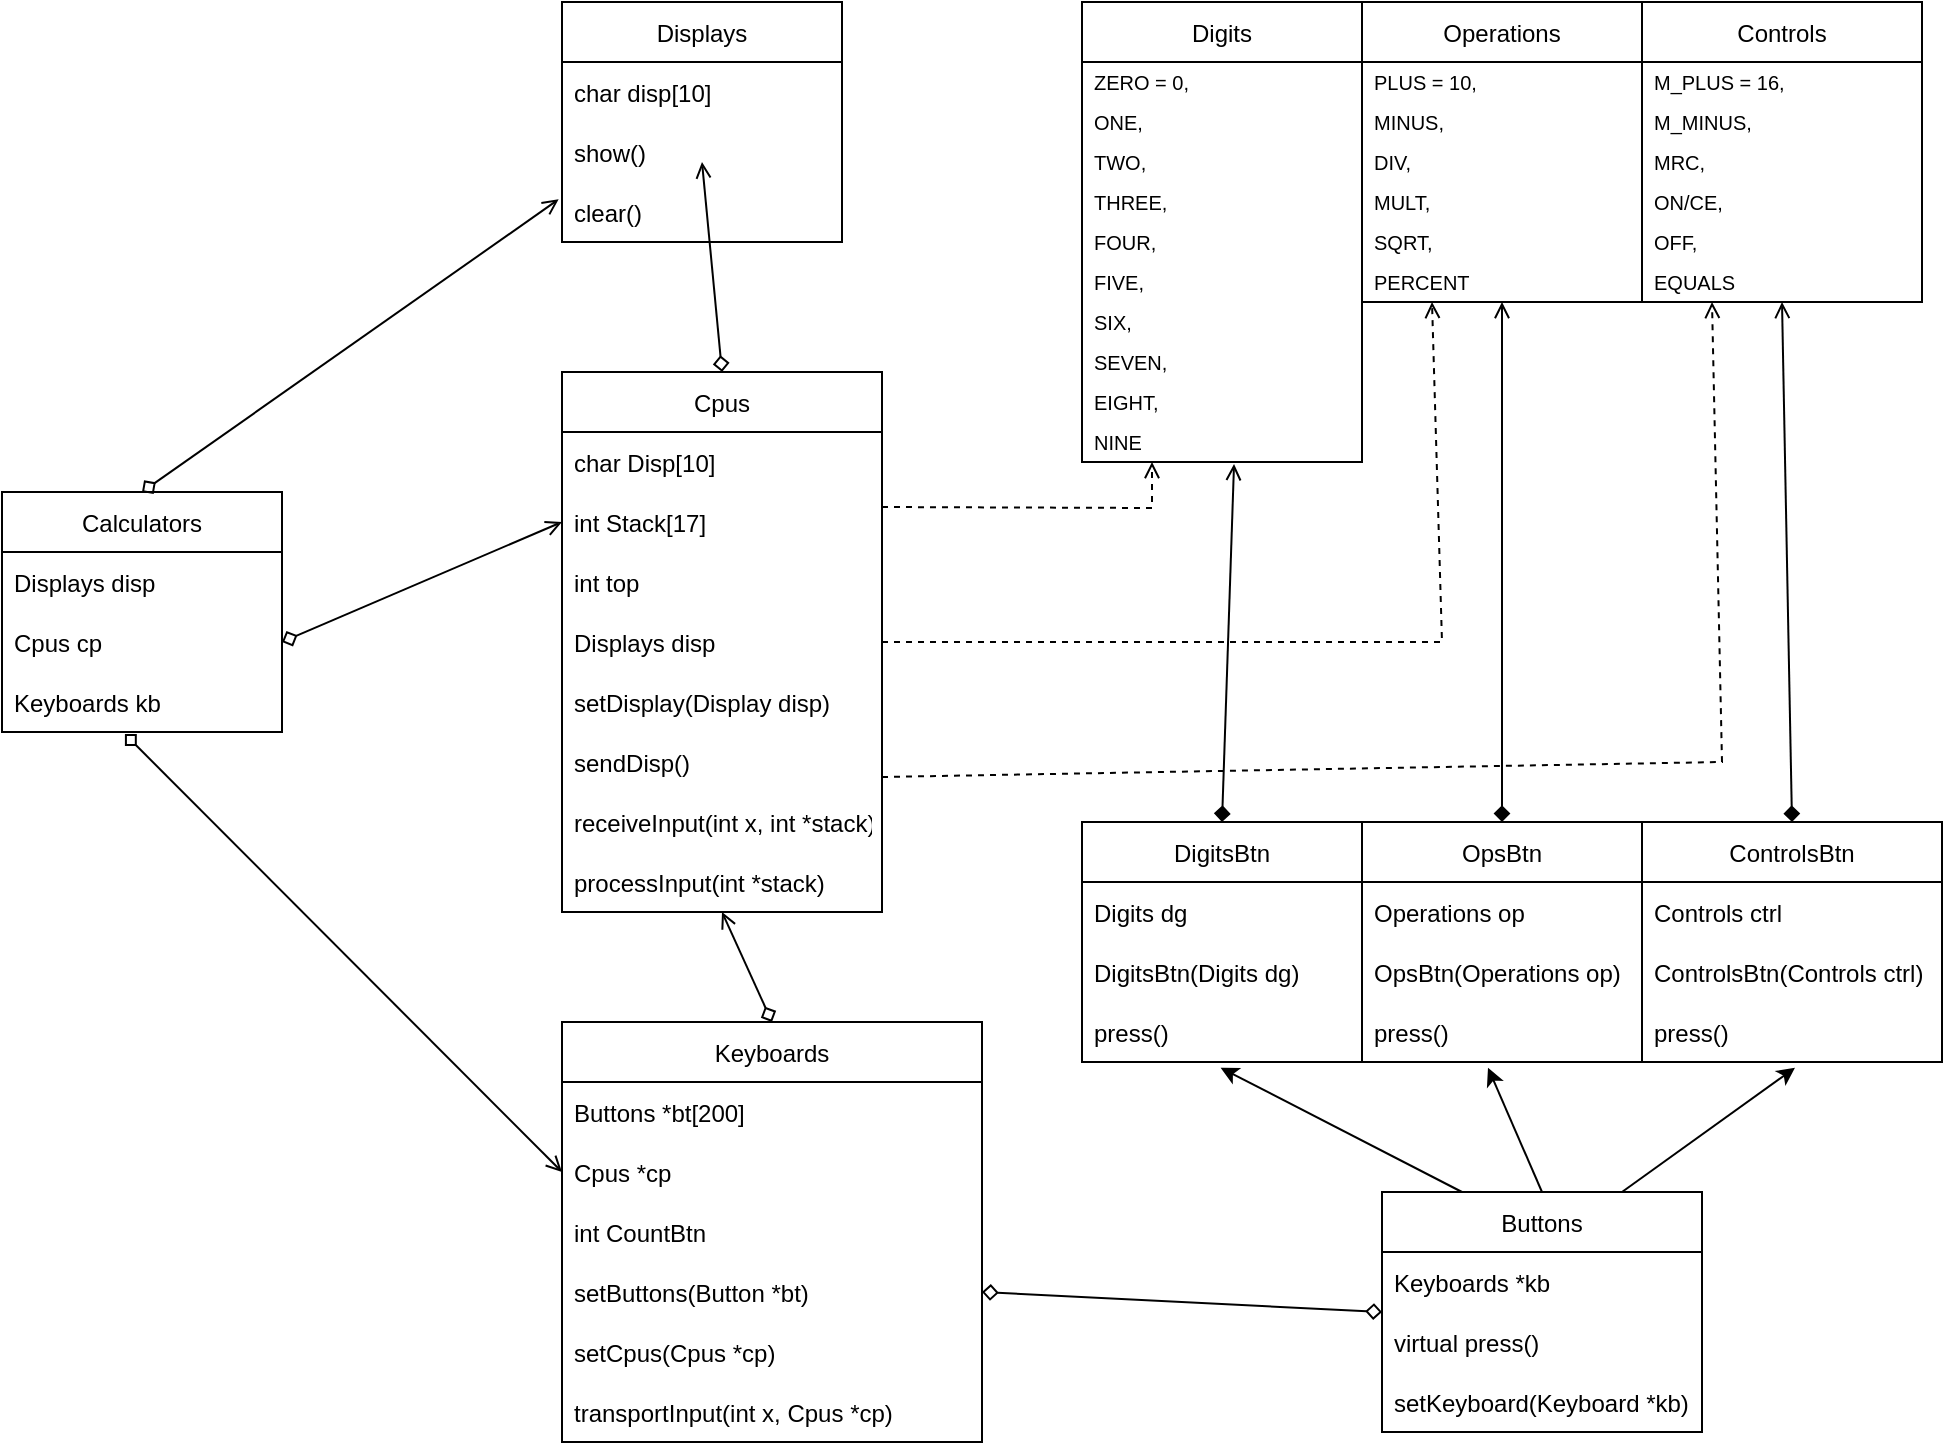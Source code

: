 <mxfile version="17.4.0" type="github">
  <diagram id="N7P-d8ys1Z3ynuPxni_u" name="Page-1">
    <mxGraphModel dx="1422" dy="698" grid="1" gridSize="10" guides="1" tooltips="1" connect="1" arrows="1" fold="1" page="1" pageScale="1" pageWidth="1100" pageHeight="850" math="0" shadow="0">
      <root>
        <mxCell id="0" />
        <mxCell id="1" parent="0" />
        <mxCell id="kSx1AaX-8GTqj39W6Hqu-1" value="Keyboards" style="swimlane;fontStyle=0;childLayout=stackLayout;horizontal=1;startSize=30;horizontalStack=0;resizeParent=1;resizeParentMax=0;resizeLast=0;collapsible=1;marginBottom=0;" parent="1" vertex="1">
          <mxGeometry x="410" y="630" width="210" height="210" as="geometry">
            <mxRectangle x="410" y="630" width="90" height="30" as="alternateBounds" />
          </mxGeometry>
        </mxCell>
        <mxCell id="kSx1AaX-8GTqj39W6Hqu-2" value="Buttons *bt[200]" style="text;strokeColor=none;fillColor=none;align=left;verticalAlign=middle;spacingLeft=4;spacingRight=4;overflow=hidden;points=[[0,0.5],[1,0.5]];portConstraint=eastwest;rotatable=0;" parent="kSx1AaX-8GTqj39W6Hqu-1" vertex="1">
          <mxGeometry y="30" width="210" height="30" as="geometry" />
        </mxCell>
        <mxCell id="kSx1AaX-8GTqj39W6Hqu-3" value="Cpus *cp" style="text;strokeColor=none;fillColor=none;align=left;verticalAlign=middle;spacingLeft=4;spacingRight=4;overflow=hidden;points=[[0,0.5],[1,0.5]];portConstraint=eastwest;rotatable=0;" parent="kSx1AaX-8GTqj39W6Hqu-1" vertex="1">
          <mxGeometry y="60" width="210" height="30" as="geometry" />
        </mxCell>
        <mxCell id="kSx1AaX-8GTqj39W6Hqu-112" value="int CountBtn" style="text;strokeColor=none;fillColor=none;align=left;verticalAlign=middle;spacingLeft=4;spacingRight=4;overflow=hidden;points=[[0,0.5],[1,0.5]];portConstraint=eastwest;rotatable=0;" parent="kSx1AaX-8GTqj39W6Hqu-1" vertex="1">
          <mxGeometry y="90" width="210" height="30" as="geometry" />
        </mxCell>
        <mxCell id="kSx1AaX-8GTqj39W6Hqu-111" value="setButtons(Button *bt)" style="text;strokeColor=none;fillColor=none;align=left;verticalAlign=middle;spacingLeft=4;spacingRight=4;overflow=hidden;points=[[0,0.5],[1,0.5]];portConstraint=eastwest;rotatable=0;" parent="kSx1AaX-8GTqj39W6Hqu-1" vertex="1">
          <mxGeometry y="120" width="210" height="30" as="geometry" />
        </mxCell>
        <mxCell id="Q_cMGbu3-43dBNwL4J52-5" value="setCpus(Cpus *cp)" style="text;strokeColor=none;fillColor=none;align=left;verticalAlign=middle;spacingLeft=4;spacingRight=4;overflow=hidden;points=[[0,0.5],[1,0.5]];portConstraint=eastwest;rotatable=0;" vertex="1" parent="kSx1AaX-8GTqj39W6Hqu-1">
          <mxGeometry y="150" width="210" height="30" as="geometry" />
        </mxCell>
        <mxCell id="kSx1AaX-8GTqj39W6Hqu-4" value="transportInput(int x, Cpus *cp)" style="text;strokeColor=none;fillColor=none;align=left;verticalAlign=middle;spacingLeft=4;spacingRight=4;overflow=hidden;points=[[0,0.5],[1,0.5]];portConstraint=eastwest;rotatable=0;" parent="kSx1AaX-8GTqj39W6Hqu-1" vertex="1">
          <mxGeometry y="180" width="210" height="30" as="geometry" />
        </mxCell>
        <mxCell id="kSx1AaX-8GTqj39W6Hqu-5" value="Buttons" style="swimlane;fontStyle=0;childLayout=stackLayout;horizontal=1;startSize=30;horizontalStack=0;resizeParent=1;resizeParentMax=0;resizeLast=0;collapsible=1;marginBottom=0;" parent="1" vertex="1">
          <mxGeometry x="820" y="715" width="160" height="120" as="geometry">
            <mxRectangle x="820" y="715" width="70" height="30" as="alternateBounds" />
          </mxGeometry>
        </mxCell>
        <mxCell id="kSx1AaX-8GTqj39W6Hqu-6" value="Keyboards *kb" style="text;strokeColor=none;fillColor=none;align=left;verticalAlign=middle;spacingLeft=4;spacingRight=4;overflow=hidden;points=[[0,0.5],[1,0.5]];portConstraint=eastwest;rotatable=0;" parent="kSx1AaX-8GTqj39W6Hqu-5" vertex="1">
          <mxGeometry y="30" width="160" height="30" as="geometry" />
        </mxCell>
        <mxCell id="kSx1AaX-8GTqj39W6Hqu-109" value="virtual press()" style="text;strokeColor=none;fillColor=none;align=left;verticalAlign=middle;spacingLeft=4;spacingRight=4;overflow=hidden;points=[[0,0.5],[1,0.5]];portConstraint=eastwest;rotatable=0;" parent="kSx1AaX-8GTqj39W6Hqu-5" vertex="1">
          <mxGeometry y="60" width="160" height="30" as="geometry" />
        </mxCell>
        <mxCell id="kSx1AaX-8GTqj39W6Hqu-108" value="setKeyboard(Keyboard *kb)" style="text;strokeColor=none;fillColor=none;align=left;verticalAlign=middle;spacingLeft=4;spacingRight=4;overflow=hidden;points=[[0,0.5],[1,0.5]];portConstraint=eastwest;rotatable=0;" parent="kSx1AaX-8GTqj39W6Hqu-5" vertex="1">
          <mxGeometry y="90" width="160" height="30" as="geometry" />
        </mxCell>
        <mxCell id="kSx1AaX-8GTqj39W6Hqu-9" value="Displays" style="swimlane;fontStyle=0;childLayout=stackLayout;horizontal=1;startSize=30;horizontalStack=0;resizeParent=1;resizeParentMax=0;resizeLast=0;collapsible=1;marginBottom=0;" parent="1" vertex="1">
          <mxGeometry x="410" y="120" width="140" height="120" as="geometry">
            <mxRectangle x="410" y="120" width="80" height="30" as="alternateBounds" />
          </mxGeometry>
        </mxCell>
        <mxCell id="Q_cMGbu3-43dBNwL4J52-3" value="char disp[10]" style="text;strokeColor=none;fillColor=none;align=left;verticalAlign=middle;spacingLeft=4;spacingRight=4;overflow=hidden;points=[[0,0.5],[1,0.5]];portConstraint=eastwest;rotatable=0;" vertex="1" parent="kSx1AaX-8GTqj39W6Hqu-9">
          <mxGeometry y="30" width="140" height="30" as="geometry" />
        </mxCell>
        <mxCell id="kSx1AaX-8GTqj39W6Hqu-10" value="show()" style="text;strokeColor=none;fillColor=none;align=left;verticalAlign=middle;spacingLeft=4;spacingRight=4;overflow=hidden;points=[[0,0.5],[1,0.5]];portConstraint=eastwest;rotatable=0;" parent="kSx1AaX-8GTqj39W6Hqu-9" vertex="1">
          <mxGeometry y="60" width="140" height="30" as="geometry" />
        </mxCell>
        <mxCell id="kSx1AaX-8GTqj39W6Hqu-11" value="clear()" style="text;strokeColor=none;fillColor=none;align=left;verticalAlign=middle;spacingLeft=4;spacingRight=4;overflow=hidden;points=[[0,0.5],[1,0.5]];portConstraint=eastwest;rotatable=0;" parent="kSx1AaX-8GTqj39W6Hqu-9" vertex="1">
          <mxGeometry y="90" width="140" height="30" as="geometry" />
        </mxCell>
        <mxCell id="kSx1AaX-8GTqj39W6Hqu-13" value="Calculators" style="swimlane;fontStyle=0;childLayout=stackLayout;horizontal=1;startSize=30;horizontalStack=0;resizeParent=1;resizeParentMax=0;resizeLast=0;collapsible=1;marginBottom=0;" parent="1" vertex="1">
          <mxGeometry x="130" y="365" width="140" height="120" as="geometry">
            <mxRectangle x="130" y="365" width="90" height="30" as="alternateBounds" />
          </mxGeometry>
        </mxCell>
        <mxCell id="kSx1AaX-8GTqj39W6Hqu-14" value="Displays disp" style="text;strokeColor=none;fillColor=none;align=left;verticalAlign=middle;spacingLeft=4;spacingRight=4;overflow=hidden;points=[[0,0.5],[1,0.5]];portConstraint=eastwest;rotatable=0;" parent="kSx1AaX-8GTqj39W6Hqu-13" vertex="1">
          <mxGeometry y="30" width="140" height="30" as="geometry" />
        </mxCell>
        <mxCell id="kSx1AaX-8GTqj39W6Hqu-15" value="Cpus cp" style="text;strokeColor=none;fillColor=none;align=left;verticalAlign=middle;spacingLeft=4;spacingRight=4;overflow=hidden;points=[[0,0.5],[1,0.5]];portConstraint=eastwest;rotatable=0;" parent="kSx1AaX-8GTqj39W6Hqu-13" vertex="1">
          <mxGeometry y="60" width="140" height="30" as="geometry" />
        </mxCell>
        <mxCell id="kSx1AaX-8GTqj39W6Hqu-16" value="Keyboards kb" style="text;strokeColor=none;fillColor=none;align=left;verticalAlign=middle;spacingLeft=4;spacingRight=4;overflow=hidden;points=[[0,0.5],[1,0.5]];portConstraint=eastwest;rotatable=0;" parent="kSx1AaX-8GTqj39W6Hqu-13" vertex="1">
          <mxGeometry y="90" width="140" height="30" as="geometry" />
        </mxCell>
        <mxCell id="kSx1AaX-8GTqj39W6Hqu-17" value="Cpus" style="swimlane;fontStyle=0;childLayout=stackLayout;horizontal=1;startSize=30;horizontalStack=0;resizeParent=1;resizeParentMax=0;resizeLast=0;collapsible=1;marginBottom=0;" parent="1" vertex="1">
          <mxGeometry x="410" y="305" width="160" height="270" as="geometry">
            <mxRectangle x="410" y="305" width="60" height="30" as="alternateBounds" />
          </mxGeometry>
        </mxCell>
        <mxCell id="kSx1AaX-8GTqj39W6Hqu-18" value="char Disp[10]" style="text;strokeColor=none;fillColor=none;align=left;verticalAlign=middle;spacingLeft=4;spacingRight=4;overflow=hidden;points=[[0,0.5],[1,0.5]];portConstraint=eastwest;rotatable=0;" parent="kSx1AaX-8GTqj39W6Hqu-17" vertex="1">
          <mxGeometry y="30" width="160" height="30" as="geometry" />
        </mxCell>
        <mxCell id="kSx1AaX-8GTqj39W6Hqu-19" value="int Stack[17]" style="text;strokeColor=none;fillColor=none;align=left;verticalAlign=middle;spacingLeft=4;spacingRight=4;overflow=hidden;points=[[0,0.5],[1,0.5]];portConstraint=eastwest;rotatable=0;" parent="kSx1AaX-8GTqj39W6Hqu-17" vertex="1">
          <mxGeometry y="60" width="160" height="30" as="geometry" />
        </mxCell>
        <mxCell id="Q_cMGbu3-43dBNwL4J52-8" value="int top" style="text;strokeColor=none;fillColor=none;align=left;verticalAlign=middle;spacingLeft=4;spacingRight=4;overflow=hidden;points=[[0,0.5],[1,0.5]];portConstraint=eastwest;rotatable=0;" vertex="1" parent="kSx1AaX-8GTqj39W6Hqu-17">
          <mxGeometry y="90" width="160" height="30" as="geometry" />
        </mxCell>
        <mxCell id="kSx1AaX-8GTqj39W6Hqu-20" value="Displays disp" style="text;strokeColor=none;fillColor=none;align=left;verticalAlign=middle;spacingLeft=4;spacingRight=4;overflow=hidden;points=[[0,0.5],[1,0.5]];portConstraint=eastwest;rotatable=0;" parent="kSx1AaX-8GTqj39W6Hqu-17" vertex="1">
          <mxGeometry y="120" width="160" height="30" as="geometry" />
        </mxCell>
        <mxCell id="Q_cMGbu3-43dBNwL4J52-1" value="setDisplay(Display disp)" style="text;strokeColor=none;fillColor=none;align=left;verticalAlign=middle;spacingLeft=4;spacingRight=4;overflow=hidden;points=[[0,0.5],[1,0.5]];portConstraint=eastwest;rotatable=0;" vertex="1" parent="kSx1AaX-8GTqj39W6Hqu-17">
          <mxGeometry y="150" width="160" height="30" as="geometry" />
        </mxCell>
        <mxCell id="Q_cMGbu3-43dBNwL4J52-6" value="sendDisp()" style="text;strokeColor=none;fillColor=none;align=left;verticalAlign=middle;spacingLeft=4;spacingRight=4;overflow=hidden;points=[[0,0.5],[1,0.5]];portConstraint=eastwest;rotatable=0;" vertex="1" parent="kSx1AaX-8GTqj39W6Hqu-17">
          <mxGeometry y="180" width="160" height="30" as="geometry" />
        </mxCell>
        <mxCell id="Q_cMGbu3-43dBNwL4J52-2" value="receiveInput(int x, int *stack)" style="text;strokeColor=none;fillColor=none;align=left;verticalAlign=middle;spacingLeft=4;spacingRight=4;overflow=hidden;points=[[0,0.5],[1,0.5]];portConstraint=eastwest;rotatable=0;" vertex="1" parent="kSx1AaX-8GTqj39W6Hqu-17">
          <mxGeometry y="210" width="160" height="30" as="geometry" />
        </mxCell>
        <mxCell id="Q_cMGbu3-43dBNwL4J52-7" value="processInput(int *stack)" style="text;strokeColor=none;fillColor=none;align=left;verticalAlign=middle;spacingLeft=4;spacingRight=4;overflow=hidden;points=[[0,0.5],[1,0.5]];portConstraint=eastwest;rotatable=0;" vertex="1" parent="kSx1AaX-8GTqj39W6Hqu-17">
          <mxGeometry y="240" width="160" height="30" as="geometry" />
        </mxCell>
        <mxCell id="kSx1AaX-8GTqj39W6Hqu-21" value="ControlsBtn" style="swimlane;fontStyle=0;childLayout=stackLayout;horizontal=1;startSize=30;horizontalStack=0;resizeParent=1;resizeParentMax=0;resizeLast=0;collapsible=1;marginBottom=0;" parent="1" vertex="1">
          <mxGeometry x="950" y="530" width="150" height="120" as="geometry">
            <mxRectangle x="950" y="530" width="100" height="30" as="alternateBounds" />
          </mxGeometry>
        </mxCell>
        <mxCell id="kSx1AaX-8GTqj39W6Hqu-22" value="Controls ctrl" style="text;strokeColor=none;fillColor=none;align=left;verticalAlign=middle;spacingLeft=4;spacingRight=4;overflow=hidden;points=[[0,0.5],[1,0.5]];portConstraint=eastwest;rotatable=0;" parent="kSx1AaX-8GTqj39W6Hqu-21" vertex="1">
          <mxGeometry y="30" width="150" height="30" as="geometry" />
        </mxCell>
        <mxCell id="kSx1AaX-8GTqj39W6Hqu-23" value="ControlsBtn(Controls ctrl)" style="text;strokeColor=none;fillColor=none;align=left;verticalAlign=middle;spacingLeft=4;spacingRight=4;overflow=hidden;points=[[0,0.5],[1,0.5]];portConstraint=eastwest;rotatable=0;" parent="kSx1AaX-8GTqj39W6Hqu-21" vertex="1">
          <mxGeometry y="60" width="150" height="30" as="geometry" />
        </mxCell>
        <mxCell id="kSx1AaX-8GTqj39W6Hqu-24" value="press()" style="text;strokeColor=none;fillColor=none;align=left;verticalAlign=middle;spacingLeft=4;spacingRight=4;overflow=hidden;points=[[0,0.5],[1,0.5]];portConstraint=eastwest;rotatable=0;" parent="kSx1AaX-8GTqj39W6Hqu-21" vertex="1">
          <mxGeometry y="90" width="150" height="30" as="geometry" />
        </mxCell>
        <mxCell id="kSx1AaX-8GTqj39W6Hqu-25" value="OpsBtn" style="swimlane;fontStyle=0;childLayout=stackLayout;horizontal=1;startSize=30;horizontalStack=0;resizeParent=1;resizeParentMax=0;resizeLast=0;collapsible=1;marginBottom=0;" parent="1" vertex="1">
          <mxGeometry x="810" y="530" width="140" height="120" as="geometry">
            <mxRectangle x="810" y="530" width="70" height="30" as="alternateBounds" />
          </mxGeometry>
        </mxCell>
        <mxCell id="kSx1AaX-8GTqj39W6Hqu-26" value="Operations op" style="text;strokeColor=none;fillColor=none;align=left;verticalAlign=middle;spacingLeft=4;spacingRight=4;overflow=hidden;points=[[0,0.5],[1,0.5]];portConstraint=eastwest;rotatable=0;" parent="kSx1AaX-8GTqj39W6Hqu-25" vertex="1">
          <mxGeometry y="30" width="140" height="30" as="geometry" />
        </mxCell>
        <mxCell id="kSx1AaX-8GTqj39W6Hqu-27" value="OpsBtn(Operations op)" style="text;strokeColor=none;fillColor=none;align=left;verticalAlign=middle;spacingLeft=4;spacingRight=4;overflow=hidden;points=[[0,0.5],[1,0.5]];portConstraint=eastwest;rotatable=0;" parent="kSx1AaX-8GTqj39W6Hqu-25" vertex="1">
          <mxGeometry y="60" width="140" height="30" as="geometry" />
        </mxCell>
        <mxCell id="kSx1AaX-8GTqj39W6Hqu-28" value="press()" style="text;strokeColor=none;fillColor=none;align=left;verticalAlign=middle;spacingLeft=4;spacingRight=4;overflow=hidden;points=[[0,0.5],[1,0.5]];portConstraint=eastwest;rotatable=0;" parent="kSx1AaX-8GTqj39W6Hqu-25" vertex="1">
          <mxGeometry y="90" width="140" height="30" as="geometry" />
        </mxCell>
        <mxCell id="kSx1AaX-8GTqj39W6Hqu-29" value="DigitsBtn" style="swimlane;fontStyle=0;childLayout=stackLayout;horizontal=1;startSize=30;horizontalStack=0;resizeParent=1;resizeParentMax=0;resizeLast=0;collapsible=1;marginBottom=0;" parent="1" vertex="1">
          <mxGeometry x="670" y="530" width="140" height="120" as="geometry">
            <mxRectangle x="670" y="530" width="80" height="30" as="alternateBounds" />
          </mxGeometry>
        </mxCell>
        <mxCell id="kSx1AaX-8GTqj39W6Hqu-30" value="Digits dg" style="text;strokeColor=none;fillColor=none;align=left;verticalAlign=middle;spacingLeft=4;spacingRight=4;overflow=hidden;points=[[0,0.5],[1,0.5]];portConstraint=eastwest;rotatable=0;" parent="kSx1AaX-8GTqj39W6Hqu-29" vertex="1">
          <mxGeometry y="30" width="140" height="30" as="geometry" />
        </mxCell>
        <mxCell id="kSx1AaX-8GTqj39W6Hqu-31" value="DigitsBtn(Digits dg)" style="text;strokeColor=none;fillColor=none;align=left;verticalAlign=middle;spacingLeft=4;spacingRight=4;overflow=hidden;points=[[0,0.5],[1,0.5]];portConstraint=eastwest;rotatable=0;" parent="kSx1AaX-8GTqj39W6Hqu-29" vertex="1">
          <mxGeometry y="60" width="140" height="30" as="geometry" />
        </mxCell>
        <mxCell id="kSx1AaX-8GTqj39W6Hqu-32" value="press()" style="text;strokeColor=none;fillColor=none;align=left;verticalAlign=middle;spacingLeft=4;spacingRight=4;overflow=hidden;points=[[0,0.5],[1,0.5]];portConstraint=eastwest;rotatable=0;" parent="kSx1AaX-8GTqj39W6Hqu-29" vertex="1">
          <mxGeometry y="90" width="140" height="30" as="geometry" />
        </mxCell>
        <mxCell id="kSx1AaX-8GTqj39W6Hqu-37" value="Operations" style="swimlane;fontStyle=0;childLayout=stackLayout;horizontal=1;startSize=30;horizontalStack=0;resizeParent=1;resizeParentMax=0;resizeLast=0;collapsible=1;marginBottom=0;" parent="1" vertex="1">
          <mxGeometry x="810" y="120" width="140" height="150" as="geometry">
            <mxRectangle x="810" y="120" width="90" height="30" as="alternateBounds" />
          </mxGeometry>
        </mxCell>
        <mxCell id="kSx1AaX-8GTqj39W6Hqu-38" value="PLUS = 10," style="text;strokeColor=none;fillColor=none;align=left;verticalAlign=middle;spacingLeft=4;spacingRight=4;overflow=hidden;points=[[0,0.5],[1,0.5]];portConstraint=eastwest;rotatable=0;fontSize=10;" parent="kSx1AaX-8GTqj39W6Hqu-37" vertex="1">
          <mxGeometry y="30" width="140" height="20" as="geometry" />
        </mxCell>
        <mxCell id="kSx1AaX-8GTqj39W6Hqu-89" value="MINUS," style="text;strokeColor=none;fillColor=none;align=left;verticalAlign=middle;spacingLeft=4;spacingRight=4;overflow=hidden;points=[[0,0.5],[1,0.5]];portConstraint=eastwest;rotatable=0;fontSize=10;" parent="kSx1AaX-8GTqj39W6Hqu-37" vertex="1">
          <mxGeometry y="50" width="140" height="20" as="geometry" />
        </mxCell>
        <mxCell id="kSx1AaX-8GTqj39W6Hqu-88" value="DIV," style="text;strokeColor=none;fillColor=none;align=left;verticalAlign=middle;spacingLeft=4;spacingRight=4;overflow=hidden;points=[[0,0.5],[1,0.5]];portConstraint=eastwest;rotatable=0;fontSize=10;" parent="kSx1AaX-8GTqj39W6Hqu-37" vertex="1">
          <mxGeometry y="70" width="140" height="20" as="geometry" />
        </mxCell>
        <mxCell id="kSx1AaX-8GTqj39W6Hqu-87" value="MULT," style="text;strokeColor=none;fillColor=none;align=left;verticalAlign=middle;spacingLeft=4;spacingRight=4;overflow=hidden;points=[[0,0.5],[1,0.5]];portConstraint=eastwest;rotatable=0;fontSize=10;" parent="kSx1AaX-8GTqj39W6Hqu-37" vertex="1">
          <mxGeometry y="90" width="140" height="20" as="geometry" />
        </mxCell>
        <mxCell id="kSx1AaX-8GTqj39W6Hqu-86" value="SQRT," style="text;strokeColor=none;fillColor=none;align=left;verticalAlign=middle;spacingLeft=4;spacingRight=4;overflow=hidden;points=[[0,0.5],[1,0.5]];portConstraint=eastwest;rotatable=0;fontSize=10;" parent="kSx1AaX-8GTqj39W6Hqu-37" vertex="1">
          <mxGeometry y="110" width="140" height="20" as="geometry" />
        </mxCell>
        <mxCell id="kSx1AaX-8GTqj39W6Hqu-85" value="PERCENT" style="text;strokeColor=none;fillColor=none;align=left;verticalAlign=middle;spacingLeft=4;spacingRight=4;overflow=hidden;points=[[0,0.5],[1,0.5]];portConstraint=eastwest;rotatable=0;fontSize=10;" parent="kSx1AaX-8GTqj39W6Hqu-37" vertex="1">
          <mxGeometry y="130" width="140" height="20" as="geometry" />
        </mxCell>
        <mxCell id="kSx1AaX-8GTqj39W6Hqu-50" value="" style="endArrow=diamond;html=1;rounded=0;endFill=1;startArrow=open;startFill=0;entryX=0.5;entryY=0;entryDx=0;entryDy=0;exitX=0.543;exitY=1.05;exitDx=0;exitDy=0;exitPerimeter=0;" parent="1" source="kSx1AaX-8GTqj39W6Hqu-107" target="kSx1AaX-8GTqj39W6Hqu-29" edge="1">
          <mxGeometry width="50" height="50" relative="1" as="geometry">
            <mxPoint x="740" y="360" as="sourcePoint" />
            <mxPoint x="720" y="430" as="targetPoint" />
          </mxGeometry>
        </mxCell>
        <mxCell id="kSx1AaX-8GTqj39W6Hqu-51" value="" style="endArrow=open;html=1;rounded=0;endFill=0;exitX=0.5;exitY=0;exitDx=0;exitDy=0;startArrow=diamond;startFill=1;entryX=0.5;entryY=1;entryDx=0;entryDy=0;" parent="1" source="kSx1AaX-8GTqj39W6Hqu-25" target="kSx1AaX-8GTqj39W6Hqu-37" edge="1">
          <mxGeometry width="50" height="50" relative="1" as="geometry">
            <mxPoint x="885.07" y="516.04" as="sourcePoint" />
            <mxPoint x="890" y="290" as="targetPoint" />
          </mxGeometry>
        </mxCell>
        <mxCell id="kSx1AaX-8GTqj39W6Hqu-52" value="" style="endArrow=open;html=1;rounded=0;endFill=0;entryX=0.5;entryY=1;entryDx=0;entryDy=0;exitX=0.5;exitY=0;exitDx=0;exitDy=0;startArrow=diamond;startFill=1;" parent="1" target="kSx1AaX-8GTqj39W6Hqu-90" edge="1" source="kSx1AaX-8GTqj39W6Hqu-21">
          <mxGeometry width="50" height="50" relative="1" as="geometry">
            <mxPoint x="1032.48" y="520.27" as="sourcePoint" />
            <mxPoint x="1029.38" y="241.32" as="targetPoint" />
          </mxGeometry>
        </mxCell>
        <mxCell id="kSx1AaX-8GTqj39W6Hqu-57" value="" style="endArrow=classic;html=1;rounded=0;entryX=0.495;entryY=1.096;entryDx=0;entryDy=0;exitX=0.25;exitY=0;exitDx=0;exitDy=0;entryPerimeter=0;" parent="1" source="kSx1AaX-8GTqj39W6Hqu-5" target="kSx1AaX-8GTqj39W6Hqu-32" edge="1">
          <mxGeometry width="50" height="50" relative="1" as="geometry">
            <mxPoint x="830.3" y="660" as="sourcePoint" />
            <mxPoint x="740" y="708.68" as="targetPoint" />
          </mxGeometry>
        </mxCell>
        <mxCell id="kSx1AaX-8GTqj39W6Hqu-58" value="" style="endArrow=classic;html=1;rounded=0;entryX=0.45;entryY=1.096;entryDx=0;entryDy=0;exitX=0.5;exitY=0;exitDx=0;exitDy=0;entryPerimeter=0;" parent="1" source="kSx1AaX-8GTqj39W6Hqu-5" target="kSx1AaX-8GTqj39W6Hqu-28" edge="1">
          <mxGeometry width="50" height="50" relative="1" as="geometry">
            <mxPoint x="932.85" y="687.12" as="sourcePoint" />
            <mxPoint x="827.15" y="630.0" as="targetPoint" />
          </mxGeometry>
        </mxCell>
        <mxCell id="kSx1AaX-8GTqj39W6Hqu-60" value="" style="endArrow=classic;html=1;rounded=0;entryX=0.51;entryY=1.096;entryDx=0;entryDy=0;exitX=0.75;exitY=0;exitDx=0;exitDy=0;entryPerimeter=0;" parent="1" source="kSx1AaX-8GTqj39W6Hqu-5" target="kSx1AaX-8GTqj39W6Hqu-24" edge="1">
          <mxGeometry width="50" height="50" relative="1" as="geometry">
            <mxPoint x="987" y="710" as="sourcePoint" />
            <mxPoint x="980" y="652.88" as="targetPoint" />
          </mxGeometry>
        </mxCell>
        <mxCell id="kSx1AaX-8GTqj39W6Hqu-62" value="" style="endArrow=diamond;html=1;rounded=0;entryX=0;entryY=0.5;entryDx=0;entryDy=0;exitX=1;exitY=0.5;exitDx=0;exitDy=0;startArrow=diamond;startFill=0;endFill=0;" parent="1" source="kSx1AaX-8GTqj39W6Hqu-111" target="kSx1AaX-8GTqj39W6Hqu-5" edge="1">
          <mxGeometry width="50" height="50" relative="1" as="geometry">
            <mxPoint x="650" y="785" as="sourcePoint" />
            <mxPoint x="817.76" y="769.21" as="targetPoint" />
          </mxGeometry>
        </mxCell>
        <mxCell id="kSx1AaX-8GTqj39W6Hqu-63" value="" style="endArrow=diamond;html=1;rounded=0;endFill=0;startArrow=open;startFill=0;entryX=0.5;entryY=0;entryDx=0;entryDy=0;exitX=0.5;exitY=1;exitDx=0;exitDy=0;" parent="1" source="kSx1AaX-8GTqj39W6Hqu-17" target="kSx1AaX-8GTqj39W6Hqu-1" edge="1">
          <mxGeometry width="50" height="50" relative="1" as="geometry">
            <mxPoint x="480" y="530" as="sourcePoint" />
            <mxPoint x="476" y="680" as="targetPoint" />
          </mxGeometry>
        </mxCell>
        <mxCell id="kSx1AaX-8GTqj39W6Hqu-64" value="" style="endArrow=diamond;html=1;rounded=0;endFill=0;startArrow=open;startFill=0;entryX=0.5;entryY=0;entryDx=0;entryDy=0;exitX=0.499;exitY=1.079;exitDx=0;exitDy=0;exitPerimeter=0;" parent="1" source="kSx1AaX-8GTqj39W6Hqu-12" target="kSx1AaX-8GTqj39W6Hqu-17" edge="1">
          <mxGeometry width="50" height="50" relative="1" as="geometry">
            <mxPoint x="480" y="200" as="sourcePoint" />
            <mxPoint x="478" y="330" as="targetPoint" />
          </mxGeometry>
        </mxCell>
        <mxCell id="kSx1AaX-8GTqj39W6Hqu-65" value="" style="endArrow=diamond;html=1;rounded=0;endFill=0;startArrow=open;startFill=0;entryX=0.5;entryY=0;entryDx=0;entryDy=0;exitX=-0.012;exitY=0.289;exitDx=0;exitDy=0;exitPerimeter=0;" parent="1" source="kSx1AaX-8GTqj39W6Hqu-11" target="kSx1AaX-8GTqj39W6Hqu-13" edge="1">
          <mxGeometry width="50" height="50" relative="1" as="geometry">
            <mxPoint x="300.0" y="153.69" as="sourcePoint" />
            <mxPoint x="300.14" y="366.32" as="targetPoint" />
          </mxGeometry>
        </mxCell>
        <mxCell id="kSx1AaX-8GTqj39W6Hqu-67" value="" style="endArrow=diamond;html=1;rounded=0;endFill=0;startArrow=open;startFill=0;entryX=1;entryY=0.5;entryDx=0;entryDy=0;exitX=0;exitY=0.5;exitDx=0;exitDy=0;" parent="1" source="kSx1AaX-8GTqj39W6Hqu-19" target="kSx1AaX-8GTqj39W6Hqu-15" edge="1">
          <mxGeometry width="50" height="50" relative="1" as="geometry">
            <mxPoint x="418.32" y="108.67" as="sourcePoint" />
            <mxPoint x="210" y="375" as="targetPoint" />
          </mxGeometry>
        </mxCell>
        <mxCell id="kSx1AaX-8GTqj39W6Hqu-68" value="" style="endArrow=diamond;html=1;rounded=0;endFill=0;startArrow=open;startFill=0;exitX=0;exitY=0.5;exitDx=0;exitDy=0;entryX=0.439;entryY=1.035;entryDx=0;entryDy=0;entryPerimeter=0;" parent="1" source="kSx1AaX-8GTqj39W6Hqu-3" target="kSx1AaX-8GTqj39W6Hqu-16" edge="1">
          <mxGeometry width="50" height="50" relative="1" as="geometry">
            <mxPoint x="410.0" y="433.67" as="sourcePoint" />
            <mxPoint x="190" y="540" as="targetPoint" />
          </mxGeometry>
        </mxCell>
        <mxCell id="kSx1AaX-8GTqj39W6Hqu-74" value="" style="endArrow=open;html=1;rounded=0;dashed=1;exitX=1;exitY=0.25;exitDx=0;exitDy=0;endFill=0;entryX=0.25;entryY=1;entryDx=0;entryDy=0;" parent="1" source="kSx1AaX-8GTqj39W6Hqu-17" target="kSx1AaX-8GTqj39W6Hqu-97" edge="1">
          <mxGeometry width="50" height="50" relative="1" as="geometry">
            <mxPoint x="770" y="390" as="sourcePoint" />
            <mxPoint x="690" y="360" as="targetPoint" />
            <Array as="points">
              <mxPoint x="705" y="373" />
            </Array>
          </mxGeometry>
        </mxCell>
        <mxCell id="kSx1AaX-8GTqj39W6Hqu-76" value="" style="endArrow=open;html=1;rounded=0;dashed=1;endFill=0;entryX=0.25;entryY=1;entryDx=0;entryDy=0;exitX=1;exitY=0.5;exitDx=0;exitDy=0;" parent="1" target="kSx1AaX-8GTqj39W6Hqu-37" edge="1" source="kSx1AaX-8GTqj39W6Hqu-17">
          <mxGeometry width="50" height="50" relative="1" as="geometry">
            <mxPoint x="490" y="400" as="sourcePoint" />
            <mxPoint x="851" y="270" as="targetPoint" />
            <Array as="points">
              <mxPoint x="850" y="440" />
            </Array>
          </mxGeometry>
        </mxCell>
        <mxCell id="kSx1AaX-8GTqj39W6Hqu-77" value="" style="endArrow=open;html=1;rounded=0;dashed=1;exitX=1;exitY=0.75;exitDx=0;exitDy=0;endFill=0;entryX=0.25;entryY=1;entryDx=0;entryDy=0;" parent="1" target="kSx1AaX-8GTqj39W6Hqu-90" edge="1" source="kSx1AaX-8GTqj39W6Hqu-17">
          <mxGeometry width="50" height="50" relative="1" as="geometry">
            <mxPoint x="550" y="463.16" as="sourcePoint" />
            <mxPoint x="990" y="290" as="targetPoint" />
            <Array as="points">
              <mxPoint x="990" y="500" />
            </Array>
          </mxGeometry>
        </mxCell>
        <mxCell id="kSx1AaX-8GTqj39W6Hqu-90" value="Controls" style="swimlane;fontStyle=0;childLayout=stackLayout;horizontal=1;startSize=30;horizontalStack=0;resizeParent=1;resizeParentMax=0;resizeLast=0;collapsible=1;marginBottom=0;" parent="1" vertex="1">
          <mxGeometry x="950" y="120" width="140" height="150" as="geometry">
            <mxRectangle x="950" y="120" width="80" height="30" as="alternateBounds" />
          </mxGeometry>
        </mxCell>
        <mxCell id="kSx1AaX-8GTqj39W6Hqu-91" value="M_PLUS = 16," style="text;strokeColor=none;fillColor=none;align=left;verticalAlign=middle;spacingLeft=4;spacingRight=4;overflow=hidden;points=[[0,0.5],[1,0.5]];portConstraint=eastwest;rotatable=0;fontSize=10;" parent="kSx1AaX-8GTqj39W6Hqu-90" vertex="1">
          <mxGeometry y="30" width="140" height="20" as="geometry" />
        </mxCell>
        <mxCell id="kSx1AaX-8GTqj39W6Hqu-92" value="M_MINUS," style="text;strokeColor=none;fillColor=none;align=left;verticalAlign=middle;spacingLeft=4;spacingRight=4;overflow=hidden;points=[[0,0.5],[1,0.5]];portConstraint=eastwest;rotatable=0;fontSize=10;" parent="kSx1AaX-8GTqj39W6Hqu-90" vertex="1">
          <mxGeometry y="50" width="140" height="20" as="geometry" />
        </mxCell>
        <mxCell id="kSx1AaX-8GTqj39W6Hqu-93" value="MRC," style="text;strokeColor=none;fillColor=none;align=left;verticalAlign=middle;spacingLeft=4;spacingRight=4;overflow=hidden;points=[[0,0.5],[1,0.5]];portConstraint=eastwest;rotatable=0;fontSize=10;" parent="kSx1AaX-8GTqj39W6Hqu-90" vertex="1">
          <mxGeometry y="70" width="140" height="20" as="geometry" />
        </mxCell>
        <mxCell id="kSx1AaX-8GTqj39W6Hqu-94" value="ON/CE," style="text;strokeColor=none;fillColor=none;align=left;verticalAlign=middle;spacingLeft=4;spacingRight=4;overflow=hidden;points=[[0,0.5],[1,0.5]];portConstraint=eastwest;rotatable=0;fontSize=10;" parent="kSx1AaX-8GTqj39W6Hqu-90" vertex="1">
          <mxGeometry y="90" width="140" height="20" as="geometry" />
        </mxCell>
        <mxCell id="kSx1AaX-8GTqj39W6Hqu-95" value="OFF," style="text;strokeColor=none;fillColor=none;align=left;verticalAlign=middle;spacingLeft=4;spacingRight=4;overflow=hidden;points=[[0,0.5],[1,0.5]];portConstraint=eastwest;rotatable=0;fontSize=10;" parent="kSx1AaX-8GTqj39W6Hqu-90" vertex="1">
          <mxGeometry y="110" width="140" height="20" as="geometry" />
        </mxCell>
        <mxCell id="kSx1AaX-8GTqj39W6Hqu-96" value="EQUALS" style="text;strokeColor=none;fillColor=none;align=left;verticalAlign=middle;spacingLeft=4;spacingRight=4;overflow=hidden;points=[[0,0.5],[1,0.5]];portConstraint=eastwest;rotatable=0;fontSize=10;" parent="kSx1AaX-8GTqj39W6Hqu-90" vertex="1">
          <mxGeometry y="130" width="140" height="20" as="geometry" />
        </mxCell>
        <mxCell id="kSx1AaX-8GTqj39W6Hqu-97" value="Digits" style="swimlane;fontStyle=0;childLayout=stackLayout;horizontal=1;startSize=30;horizontalStack=0;resizeParent=1;resizeParentMax=0;resizeLast=0;collapsible=1;marginBottom=0;" parent="1" vertex="1">
          <mxGeometry x="670" y="120" width="140" height="230" as="geometry">
            <mxRectangle x="670" y="120" width="90" height="30" as="alternateBounds" />
          </mxGeometry>
        </mxCell>
        <mxCell id="kSx1AaX-8GTqj39W6Hqu-98" value="ZERO = 0," style="text;strokeColor=none;fillColor=none;align=left;verticalAlign=middle;spacingLeft=4;spacingRight=4;overflow=hidden;points=[[0,0.5],[1,0.5]];portConstraint=eastwest;rotatable=0;fontSize=10;" parent="kSx1AaX-8GTqj39W6Hqu-97" vertex="1">
          <mxGeometry y="30" width="140" height="20" as="geometry" />
        </mxCell>
        <mxCell id="kSx1AaX-8GTqj39W6Hqu-99" value="ONE," style="text;strokeColor=none;fillColor=none;align=left;verticalAlign=middle;spacingLeft=4;spacingRight=4;overflow=hidden;points=[[0,0.5],[1,0.5]];portConstraint=eastwest;rotatable=0;fontSize=10;" parent="kSx1AaX-8GTqj39W6Hqu-97" vertex="1">
          <mxGeometry y="50" width="140" height="20" as="geometry" />
        </mxCell>
        <mxCell id="kSx1AaX-8GTqj39W6Hqu-100" value="TWO," style="text;strokeColor=none;fillColor=none;align=left;verticalAlign=middle;spacingLeft=4;spacingRight=4;overflow=hidden;points=[[0,0.5],[1,0.5]];portConstraint=eastwest;rotatable=0;fontSize=10;" parent="kSx1AaX-8GTqj39W6Hqu-97" vertex="1">
          <mxGeometry y="70" width="140" height="20" as="geometry" />
        </mxCell>
        <mxCell id="kSx1AaX-8GTqj39W6Hqu-101" value="THREE," style="text;strokeColor=none;fillColor=none;align=left;verticalAlign=middle;spacingLeft=4;spacingRight=4;overflow=hidden;points=[[0,0.5],[1,0.5]];portConstraint=eastwest;rotatable=0;fontSize=10;" parent="kSx1AaX-8GTqj39W6Hqu-97" vertex="1">
          <mxGeometry y="90" width="140" height="20" as="geometry" />
        </mxCell>
        <mxCell id="kSx1AaX-8GTqj39W6Hqu-102" value="FOUR," style="text;strokeColor=none;fillColor=none;align=left;verticalAlign=middle;spacingLeft=4;spacingRight=4;overflow=hidden;points=[[0,0.5],[1,0.5]];portConstraint=eastwest;rotatable=0;fontSize=10;" parent="kSx1AaX-8GTqj39W6Hqu-97" vertex="1">
          <mxGeometry y="110" width="140" height="20" as="geometry" />
        </mxCell>
        <mxCell id="kSx1AaX-8GTqj39W6Hqu-103" value="FIVE," style="text;strokeColor=none;fillColor=none;align=left;verticalAlign=middle;spacingLeft=4;spacingRight=4;overflow=hidden;points=[[0,0.5],[1,0.5]];portConstraint=eastwest;rotatable=0;fontSize=10;" parent="kSx1AaX-8GTqj39W6Hqu-97" vertex="1">
          <mxGeometry y="130" width="140" height="20" as="geometry" />
        </mxCell>
        <mxCell id="kSx1AaX-8GTqj39W6Hqu-106" value="SIX," style="text;strokeColor=none;fillColor=none;align=left;verticalAlign=middle;spacingLeft=4;spacingRight=4;overflow=hidden;points=[[0,0.5],[1,0.5]];portConstraint=eastwest;rotatable=0;fontSize=10;" parent="kSx1AaX-8GTqj39W6Hqu-97" vertex="1">
          <mxGeometry y="150" width="140" height="20" as="geometry" />
        </mxCell>
        <mxCell id="kSx1AaX-8GTqj39W6Hqu-105" value="SEVEN," style="text;strokeColor=none;fillColor=none;align=left;verticalAlign=middle;spacingLeft=4;spacingRight=4;overflow=hidden;points=[[0,0.5],[1,0.5]];portConstraint=eastwest;rotatable=0;fontSize=10;" parent="kSx1AaX-8GTqj39W6Hqu-97" vertex="1">
          <mxGeometry y="170" width="140" height="20" as="geometry" />
        </mxCell>
        <mxCell id="kSx1AaX-8GTqj39W6Hqu-104" value="EIGHT," style="text;strokeColor=none;fillColor=none;align=left;verticalAlign=middle;spacingLeft=4;spacingRight=4;overflow=hidden;points=[[0,0.5],[1,0.5]];portConstraint=eastwest;rotatable=0;fontSize=10;" parent="kSx1AaX-8GTqj39W6Hqu-97" vertex="1">
          <mxGeometry y="190" width="140" height="20" as="geometry" />
        </mxCell>
        <mxCell id="kSx1AaX-8GTqj39W6Hqu-107" value="NINE" style="text;strokeColor=none;fillColor=none;align=left;verticalAlign=middle;spacingLeft=4;spacingRight=4;overflow=hidden;points=[[0,0.5],[1,0.5]];portConstraint=eastwest;rotatable=0;fontSize=10;" parent="kSx1AaX-8GTqj39W6Hqu-97" vertex="1">
          <mxGeometry y="210" width="140" height="20" as="geometry" />
        </mxCell>
      </root>
    </mxGraphModel>
  </diagram>
</mxfile>
